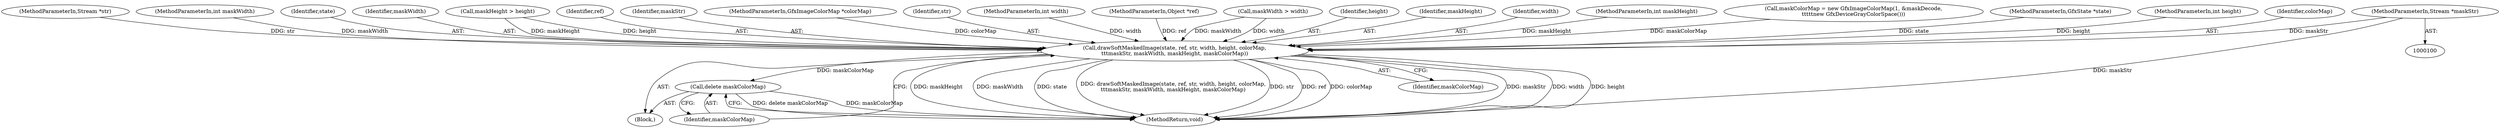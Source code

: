 digraph "0_poppler_7b2d314a61fd0e12f47c62996cb49ec0d1ba747a_11@pointer" {
"1000107" [label="(MethodParameterIn,Stream *maskStr)"];
"1000162" [label="(Call,drawSoftMaskedImage(state, ref, str, width, height, colorMap,\n\t\t\tmaskStr, maskWidth, maskHeight, maskColorMap))"];
"1000173" [label="(Call,delete maskColorMap)"];
"1000157" [label="(Call,maskColorMap = new GfxImageColorMap(1, &maskDecode,\n\t\t\t\t\tnew GfxDeviceGrayColorSpace()))"];
"1000101" [label="(MethodParameterIn,GfxState *state)"];
"1000162" [label="(Call,drawSoftMaskedImage(state, ref, str, width, height, colorMap,\n\t\t\tmaskStr, maskWidth, maskHeight, maskColorMap))"];
"1000138" [label="(Block,)"];
"1000105" [label="(MethodParameterIn,int height)"];
"1000168" [label="(Identifier,colorMap)"];
"1000103" [label="(MethodParameterIn,Stream *str)"];
"1000108" [label="(MethodParameterIn,int maskWidth)"];
"1000163" [label="(Identifier,state)"];
"1000173" [label="(Call,delete maskColorMap)"];
"1000170" [label="(Identifier,maskWidth)"];
"1000135" [label="(Call,maskHeight > height)"];
"1000164" [label="(Identifier,ref)"];
"1000169" [label="(Identifier,maskStr)"];
"1000174" [label="(Identifier,maskColorMap)"];
"1000106" [label="(MethodParameterIn,GfxImageColorMap *colorMap)"];
"1000165" [label="(Identifier,str)"];
"1000107" [label="(MethodParameterIn,Stream *maskStr)"];
"1000104" [label="(MethodParameterIn,int width)"];
"1000102" [label="(MethodParameterIn,Object *ref)"];
"1000132" [label="(Call,maskWidth > width)"];
"1000167" [label="(Identifier,height)"];
"1000171" [label="(Identifier,maskHeight)"];
"1000166" [label="(Identifier,width)"];
"1000700" [label="(MethodReturn,void)"];
"1000109" [label="(MethodParameterIn,int maskHeight)"];
"1000172" [label="(Identifier,maskColorMap)"];
"1000107" -> "1000100"  [label="AST: "];
"1000107" -> "1000700"  [label="DDG: maskStr"];
"1000107" -> "1000162"  [label="DDG: maskStr"];
"1000162" -> "1000138"  [label="AST: "];
"1000162" -> "1000172"  [label="CFG: "];
"1000163" -> "1000162"  [label="AST: "];
"1000164" -> "1000162"  [label="AST: "];
"1000165" -> "1000162"  [label="AST: "];
"1000166" -> "1000162"  [label="AST: "];
"1000167" -> "1000162"  [label="AST: "];
"1000168" -> "1000162"  [label="AST: "];
"1000169" -> "1000162"  [label="AST: "];
"1000170" -> "1000162"  [label="AST: "];
"1000171" -> "1000162"  [label="AST: "];
"1000172" -> "1000162"  [label="AST: "];
"1000174" -> "1000162"  [label="CFG: "];
"1000162" -> "1000700"  [label="DDG: ref"];
"1000162" -> "1000700"  [label="DDG: colorMap"];
"1000162" -> "1000700"  [label="DDG: maskStr"];
"1000162" -> "1000700"  [label="DDG: width"];
"1000162" -> "1000700"  [label="DDG: height"];
"1000162" -> "1000700"  [label="DDG: maskHeight"];
"1000162" -> "1000700"  [label="DDG: maskWidth"];
"1000162" -> "1000700"  [label="DDG: state"];
"1000162" -> "1000700"  [label="DDG: drawSoftMaskedImage(state, ref, str, width, height, colorMap,\n\t\t\tmaskStr, maskWidth, maskHeight, maskColorMap)"];
"1000162" -> "1000700"  [label="DDG: str"];
"1000101" -> "1000162"  [label="DDG: state"];
"1000102" -> "1000162"  [label="DDG: ref"];
"1000103" -> "1000162"  [label="DDG: str"];
"1000132" -> "1000162"  [label="DDG: width"];
"1000132" -> "1000162"  [label="DDG: maskWidth"];
"1000104" -> "1000162"  [label="DDG: width"];
"1000135" -> "1000162"  [label="DDG: height"];
"1000135" -> "1000162"  [label="DDG: maskHeight"];
"1000105" -> "1000162"  [label="DDG: height"];
"1000106" -> "1000162"  [label="DDG: colorMap"];
"1000108" -> "1000162"  [label="DDG: maskWidth"];
"1000109" -> "1000162"  [label="DDG: maskHeight"];
"1000157" -> "1000162"  [label="DDG: maskColorMap"];
"1000162" -> "1000173"  [label="DDG: maskColorMap"];
"1000173" -> "1000138"  [label="AST: "];
"1000173" -> "1000174"  [label="CFG: "];
"1000174" -> "1000173"  [label="AST: "];
"1000700" -> "1000173"  [label="CFG: "];
"1000173" -> "1000700"  [label="DDG: delete maskColorMap"];
"1000173" -> "1000700"  [label="DDG: maskColorMap"];
}
